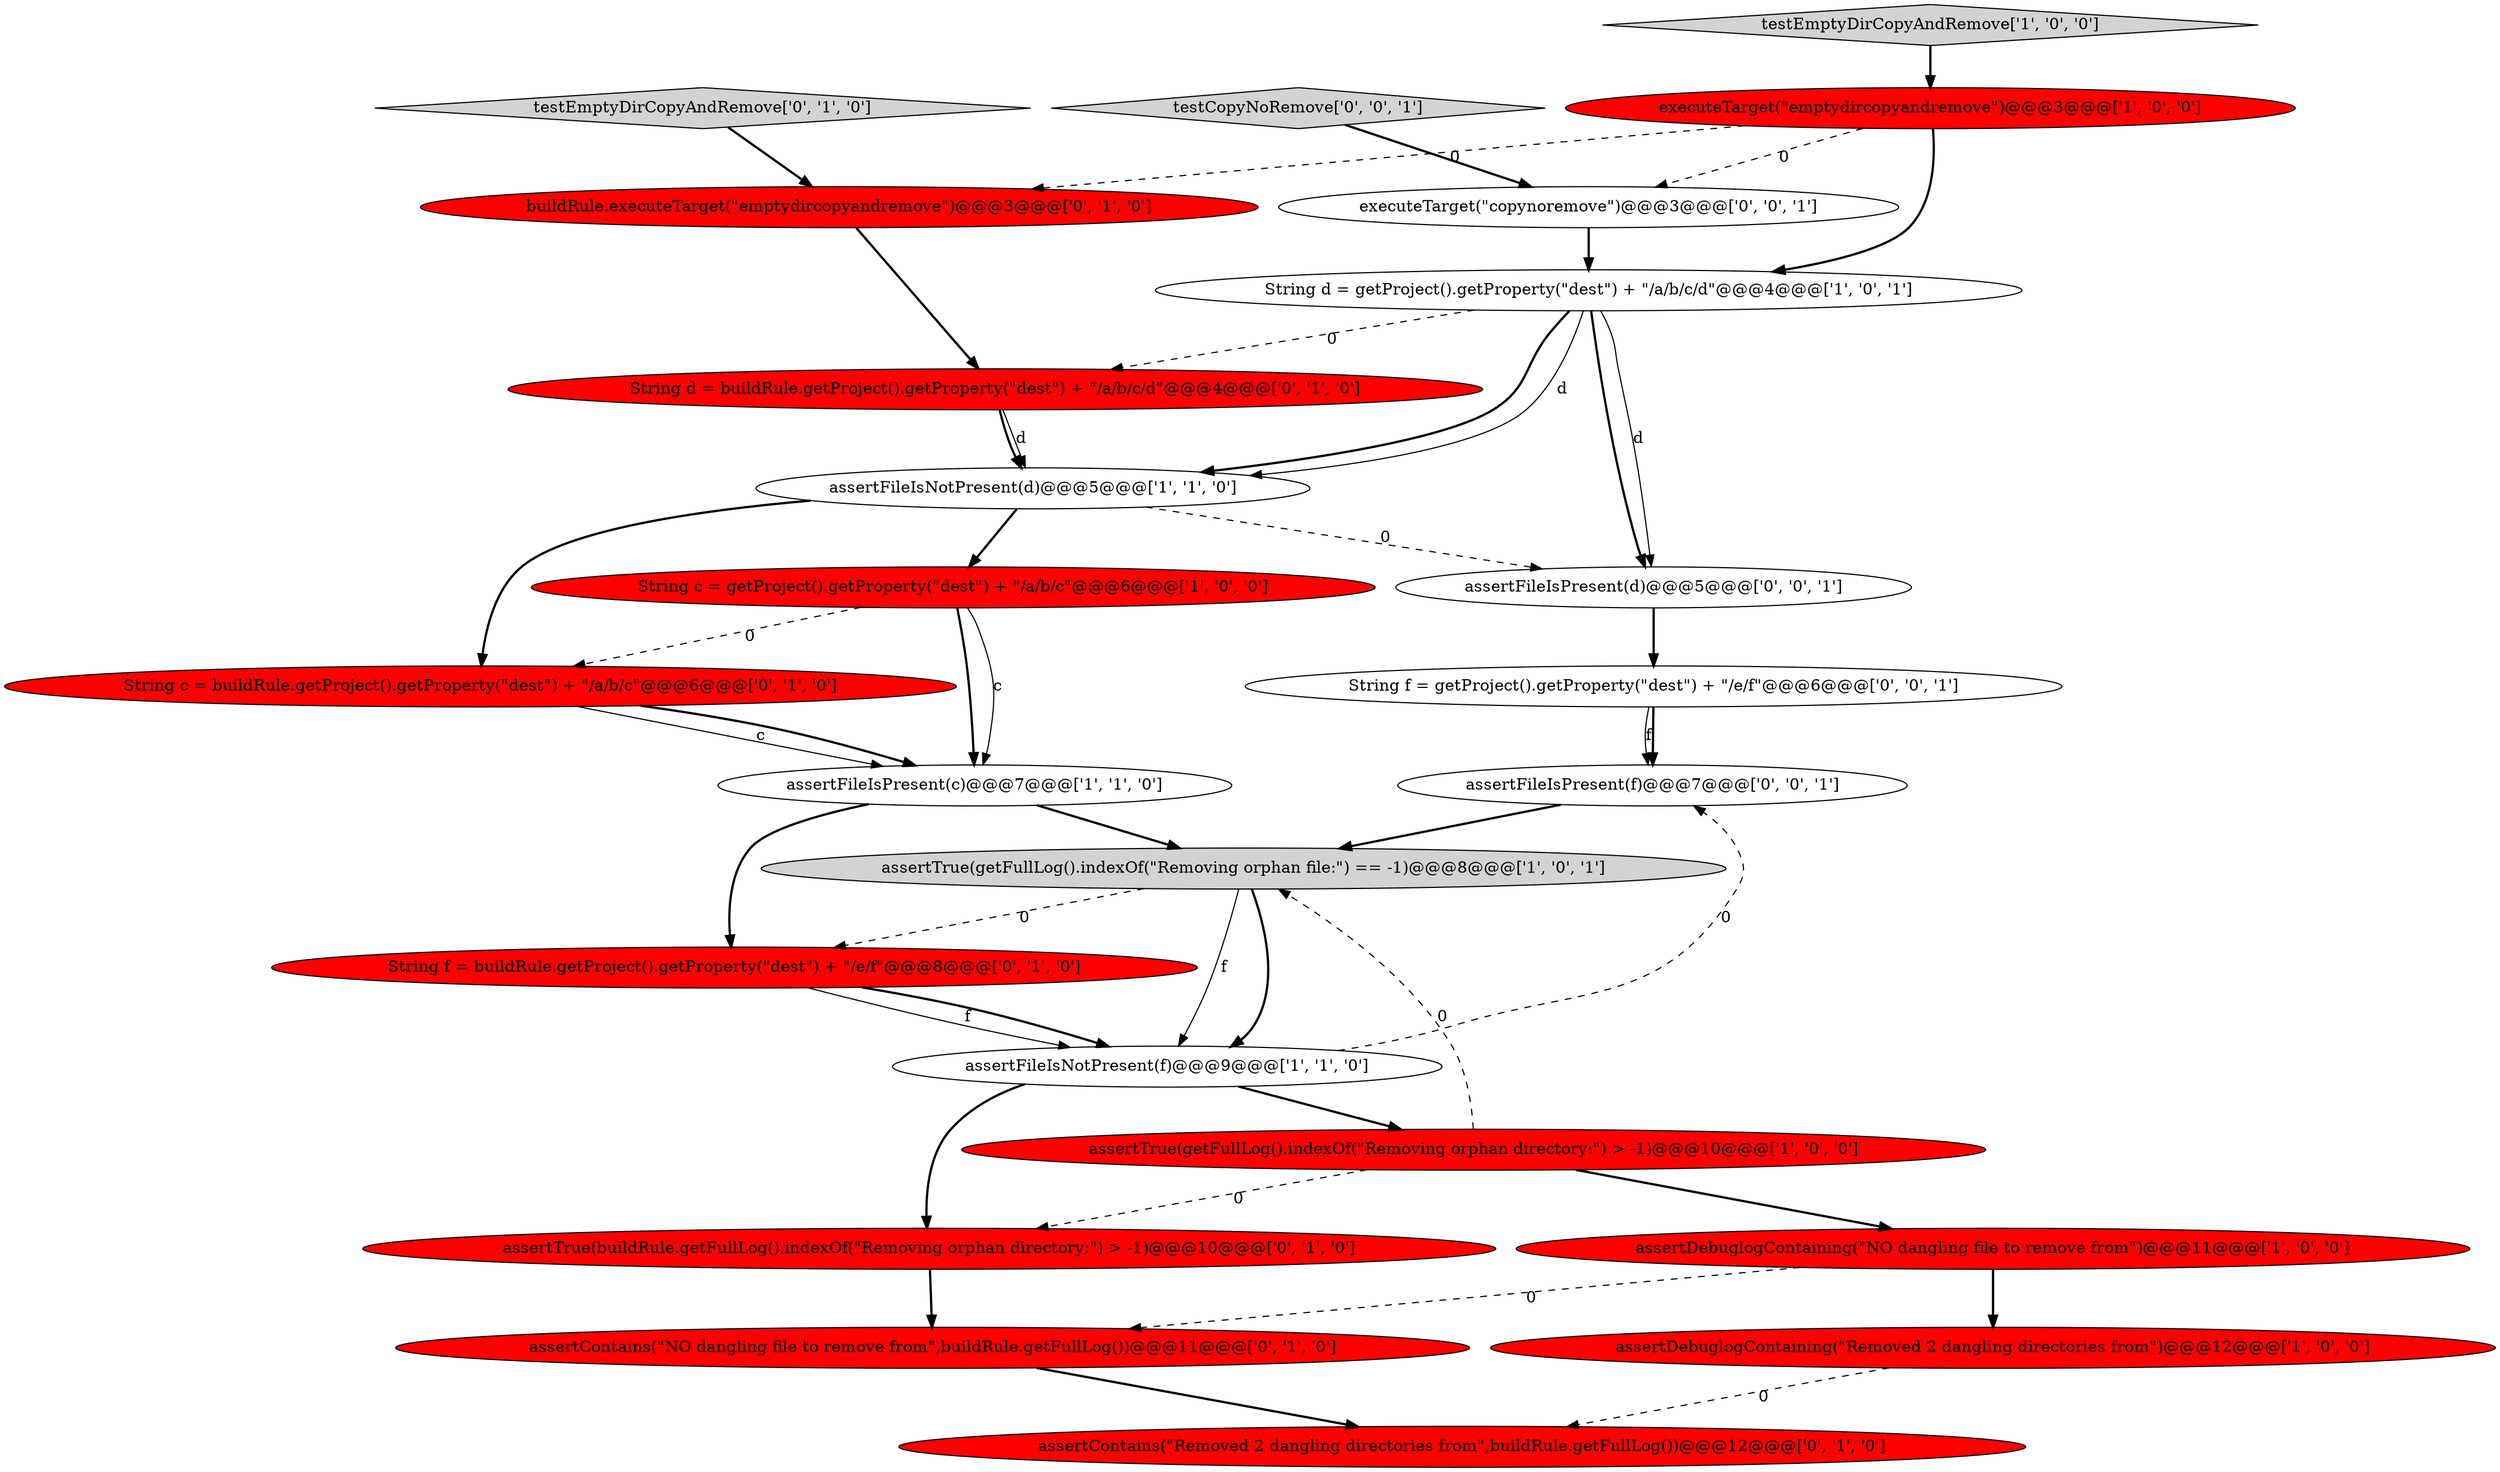 digraph {
5 [style = filled, label = "executeTarget(\"emptydircopyandremove\")@@@3@@@['1', '0', '0']", fillcolor = red, shape = ellipse image = "AAA1AAABBB1BBB"];
20 [style = filled, label = "executeTarget(\"copynoremove\")@@@3@@@['0', '0', '1']", fillcolor = white, shape = ellipse image = "AAA0AAABBB3BBB"];
12 [style = filled, label = "assertTrue(buildRule.getFullLog().indexOf(\"Removing orphan directory:\") > -1)@@@10@@@['0', '1', '0']", fillcolor = red, shape = ellipse image = "AAA1AAABBB2BBB"];
21 [style = filled, label = "assertFileIsPresent(d)@@@5@@@['0', '0', '1']", fillcolor = white, shape = ellipse image = "AAA0AAABBB3BBB"];
11 [style = filled, label = "assertContains(\"NO dangling file to remove from\",buildRule.getFullLog())@@@11@@@['0', '1', '0']", fillcolor = red, shape = ellipse image = "AAA1AAABBB2BBB"];
9 [style = filled, label = "assertDebuglogContaining(\"Removed 2 dangling directories from\")@@@12@@@['1', '0', '0']", fillcolor = red, shape = ellipse image = "AAA1AAABBB1BBB"];
8 [style = filled, label = "assertTrue(getFullLog().indexOf(\"Removing orphan directory:\") > -1)@@@10@@@['1', '0', '0']", fillcolor = red, shape = ellipse image = "AAA1AAABBB1BBB"];
13 [style = filled, label = "buildRule.executeTarget(\"emptydircopyandremove\")@@@3@@@['0', '1', '0']", fillcolor = red, shape = ellipse image = "AAA1AAABBB2BBB"];
6 [style = filled, label = "assertFileIsNotPresent(d)@@@5@@@['1', '1', '0']", fillcolor = white, shape = ellipse image = "AAA0AAABBB1BBB"];
4 [style = filled, label = "assertFileIsPresent(c)@@@7@@@['1', '1', '0']", fillcolor = white, shape = ellipse image = "AAA0AAABBB1BBB"];
1 [style = filled, label = "testEmptyDirCopyAndRemove['1', '0', '0']", fillcolor = lightgray, shape = diamond image = "AAA0AAABBB1BBB"];
7 [style = filled, label = "assertFileIsNotPresent(f)@@@9@@@['1', '1', '0']", fillcolor = white, shape = ellipse image = "AAA0AAABBB1BBB"];
17 [style = filled, label = "testEmptyDirCopyAndRemove['0', '1', '0']", fillcolor = lightgray, shape = diamond image = "AAA0AAABBB2BBB"];
0 [style = filled, label = "String d = getProject().getProperty(\"dest\") + \"/a/b/c/d\"@@@4@@@['1', '0', '1']", fillcolor = white, shape = ellipse image = "AAA0AAABBB1BBB"];
2 [style = filled, label = "assertDebuglogContaining(\"NO dangling file to remove from\")@@@11@@@['1', '0', '0']", fillcolor = red, shape = ellipse image = "AAA1AAABBB1BBB"];
14 [style = filled, label = "String c = buildRule.getProject().getProperty(\"dest\") + \"/a/b/c\"@@@6@@@['0', '1', '0']", fillcolor = red, shape = ellipse image = "AAA1AAABBB2BBB"];
3 [style = filled, label = "String c = getProject().getProperty(\"dest\") + \"/a/b/c\"@@@6@@@['1', '0', '0']", fillcolor = red, shape = ellipse image = "AAA1AAABBB1BBB"];
18 [style = filled, label = "assertContains(\"Removed 2 dangling directories from\",buildRule.getFullLog())@@@12@@@['0', '1', '0']", fillcolor = red, shape = ellipse image = "AAA1AAABBB2BBB"];
19 [style = filled, label = "String f = getProject().getProperty(\"dest\") + \"/e/f\"@@@6@@@['0', '0', '1']", fillcolor = white, shape = ellipse image = "AAA0AAABBB3BBB"];
15 [style = filled, label = "String f = buildRule.getProject().getProperty(\"dest\") + \"/e/f\"@@@8@@@['0', '1', '0']", fillcolor = red, shape = ellipse image = "AAA1AAABBB2BBB"];
10 [style = filled, label = "assertTrue(getFullLog().indexOf(\"Removing orphan file:\") == -1)@@@8@@@['1', '0', '1']", fillcolor = lightgray, shape = ellipse image = "AAA0AAABBB1BBB"];
23 [style = filled, label = "testCopyNoRemove['0', '0', '1']", fillcolor = lightgray, shape = diamond image = "AAA0AAABBB3BBB"];
16 [style = filled, label = "String d = buildRule.getProject().getProperty(\"dest\") + \"/a/b/c/d\"@@@4@@@['0', '1', '0']", fillcolor = red, shape = ellipse image = "AAA1AAABBB2BBB"];
22 [style = filled, label = "assertFileIsPresent(f)@@@7@@@['0', '0', '1']", fillcolor = white, shape = ellipse image = "AAA0AAABBB3BBB"];
1->5 [style = bold, label=""];
5->13 [style = dashed, label="0"];
4->10 [style = bold, label=""];
6->3 [style = bold, label=""];
10->15 [style = dashed, label="0"];
6->21 [style = dashed, label="0"];
23->20 [style = bold, label=""];
8->10 [style = dashed, label="0"];
15->7 [style = bold, label=""];
21->19 [style = bold, label=""];
15->7 [style = solid, label="f"];
0->6 [style = bold, label=""];
7->12 [style = bold, label=""];
9->18 [style = dashed, label="0"];
16->6 [style = bold, label=""];
20->0 [style = bold, label=""];
4->15 [style = bold, label=""];
12->11 [style = bold, label=""];
0->16 [style = dashed, label="0"];
8->12 [style = dashed, label="0"];
0->21 [style = bold, label=""];
2->9 [style = bold, label=""];
7->8 [style = bold, label=""];
3->4 [style = bold, label=""];
10->7 [style = bold, label=""];
13->16 [style = bold, label=""];
11->18 [style = bold, label=""];
5->20 [style = dashed, label="0"];
6->14 [style = bold, label=""];
10->7 [style = solid, label="f"];
3->4 [style = solid, label="c"];
14->4 [style = solid, label="c"];
5->0 [style = bold, label=""];
8->2 [style = bold, label=""];
19->22 [style = solid, label="f"];
0->6 [style = solid, label="d"];
22->10 [style = bold, label=""];
2->11 [style = dashed, label="0"];
0->21 [style = solid, label="d"];
17->13 [style = bold, label=""];
3->14 [style = dashed, label="0"];
16->6 [style = solid, label="d"];
19->22 [style = bold, label=""];
7->22 [style = dashed, label="0"];
14->4 [style = bold, label=""];
}
